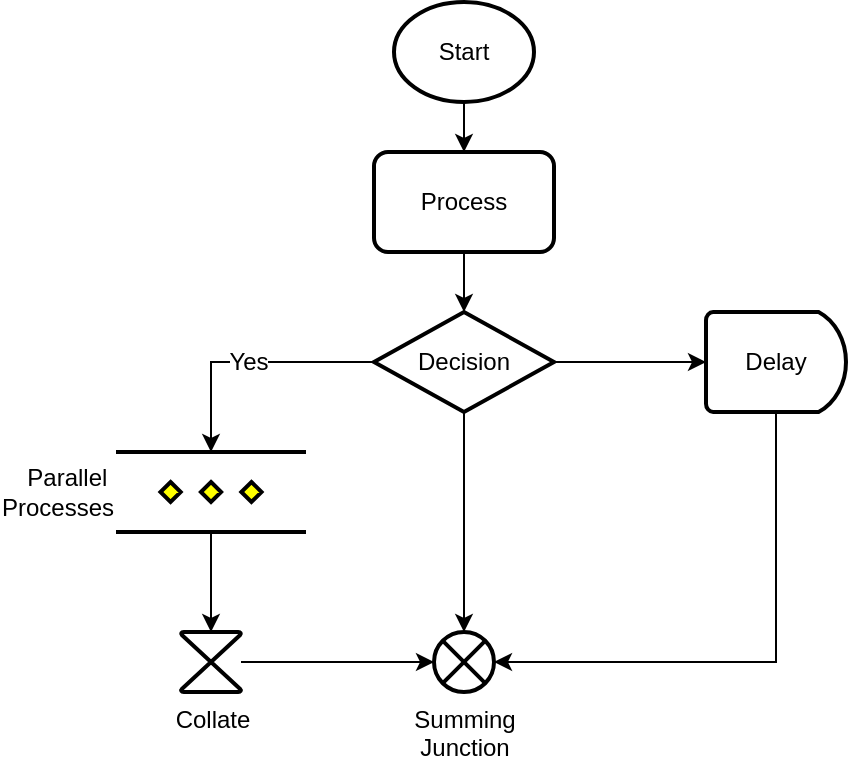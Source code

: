 <mxfile version="24.6.4" type="github">
  <diagram name="Page-1" id="qc9XOvDHnWh2Yl0Ha1W_">
    <mxGraphModel dx="1434" dy="738" grid="1" gridSize="10" guides="1" tooltips="1" connect="1" arrows="1" fold="1" page="0" pageScale="1" pageWidth="827" pageHeight="1169" background="none" math="0" shadow="0">
      <root>
        <mxCell id="0" />
        <mxCell id="1" parent="0" />
        <mxCell id="IbgBJedCj_50v60WXrx7-5" style="edgeStyle=orthogonalEdgeStyle;rounded=0;orthogonalLoop=1;jettySize=auto;html=1;entryX=0.5;entryY=0;entryDx=0;entryDy=0;" edge="1" parent="1" source="IbgBJedCj_50v60WXrx7-1" target="IbgBJedCj_50v60WXrx7-4">
          <mxGeometry relative="1" as="geometry" />
        </mxCell>
        <mxCell id="IbgBJedCj_50v60WXrx7-1" value="Start" style="strokeWidth=2;html=1;shape=mxgraph.flowchart.start_1;whiteSpace=wrap;spacing=12;" vertex="1" parent="1">
          <mxGeometry x="379" y="75" width="70" height="50" as="geometry" />
        </mxCell>
        <mxCell id="IbgBJedCj_50v60WXrx7-7" style="edgeStyle=orthogonalEdgeStyle;rounded=0;orthogonalLoop=1;jettySize=auto;html=1;" edge="1" parent="1" source="IbgBJedCj_50v60WXrx7-4" target="IbgBJedCj_50v60WXrx7-6">
          <mxGeometry relative="1" as="geometry" />
        </mxCell>
        <mxCell id="IbgBJedCj_50v60WXrx7-4" value="Process" style="rounded=1;whiteSpace=wrap;html=1;absoluteArcSize=1;arcSize=14;strokeWidth=2;spacing=12;" vertex="1" parent="1">
          <mxGeometry x="369" y="150" width="90" height="50" as="geometry" />
        </mxCell>
        <mxCell id="IbgBJedCj_50v60WXrx7-11" style="edgeStyle=orthogonalEdgeStyle;rounded=0;orthogonalLoop=1;jettySize=auto;html=1;" edge="1" parent="1" source="IbgBJedCj_50v60WXrx7-6" target="IbgBJedCj_50v60WXrx7-10">
          <mxGeometry relative="1" as="geometry" />
        </mxCell>
        <mxCell id="IbgBJedCj_50v60WXrx7-6" value="Decision" style="strokeWidth=2;html=1;shape=mxgraph.flowchart.decision;whiteSpace=wrap;spacing=12;" vertex="1" parent="1">
          <mxGeometry x="369" y="230" width="90" height="50" as="geometry" />
        </mxCell>
        <mxCell id="IbgBJedCj_50v60WXrx7-15" style="edgeStyle=orthogonalEdgeStyle;rounded=0;orthogonalLoop=1;jettySize=auto;html=1;" edge="1" parent="1" source="IbgBJedCj_50v60WXrx7-8" target="IbgBJedCj_50v60WXrx7-14">
          <mxGeometry relative="1" as="geometry" />
        </mxCell>
        <mxCell id="IbgBJedCj_50v60WXrx7-8" value="Parallel&amp;nbsp;&lt;div&gt;Processes&lt;/div&gt;" style="verticalLabelPosition=middle;verticalAlign=middle;html=1;shape=mxgraph.flowchart.parallel_mode;pointerEvents=1;strokeWidth=2;labelPosition=left;align=right;" vertex="1" parent="1">
          <mxGeometry x="240" y="300" width="95" height="40" as="geometry" />
        </mxCell>
        <mxCell id="IbgBJedCj_50v60WXrx7-9" value="Yes" style="edgeStyle=orthogonalEdgeStyle;rounded=0;orthogonalLoop=1;jettySize=auto;html=1;entryX=0.5;entryY=0;entryDx=0;entryDy=0;entryPerimeter=0;fontSize=12;" edge="1" parent="1" source="IbgBJedCj_50v60WXrx7-6" target="IbgBJedCj_50v60WXrx7-8">
          <mxGeometry relative="1" as="geometry" />
        </mxCell>
        <mxCell id="IbgBJedCj_50v60WXrx7-10" value="Delay" style="strokeWidth=2;html=1;shape=mxgraph.flowchart.delay;whiteSpace=wrap;spacing=12;" vertex="1" parent="1">
          <mxGeometry x="535" y="230" width="70" height="50" as="geometry" />
        </mxCell>
        <mxCell id="IbgBJedCj_50v60WXrx7-14" value="Collate" style="verticalLabelPosition=bottom;verticalAlign=top;html=1;shape=mxgraph.flowchart.collate;strokeWidth=2;" vertex="1" parent="1">
          <mxGeometry x="272.5" y="390" width="30" height="30" as="geometry" />
        </mxCell>
        <mxCell id="IbgBJedCj_50v60WXrx7-16" value="Summing&lt;div&gt;Junction&lt;/div&gt;" style="verticalLabelPosition=bottom;verticalAlign=top;html=1;shape=mxgraph.flowchart.or;strokeWidth=2;direction=south;" vertex="1" parent="1">
          <mxGeometry x="399" y="390" width="30" height="30" as="geometry" />
        </mxCell>
        <mxCell id="IbgBJedCj_50v60WXrx7-18" style="edgeStyle=orthogonalEdgeStyle;rounded=0;orthogonalLoop=1;jettySize=auto;html=1;entryX=0;entryY=0.5;entryDx=0;entryDy=0;entryPerimeter=0;fontFamily=Helvetica;fontSize=12;fontColor=default;" edge="1" parent="1" source="IbgBJedCj_50v60WXrx7-6" target="IbgBJedCj_50v60WXrx7-16">
          <mxGeometry relative="1" as="geometry" />
        </mxCell>
        <mxCell id="IbgBJedCj_50v60WXrx7-19" style="edgeStyle=orthogonalEdgeStyle;rounded=0;orthogonalLoop=1;jettySize=auto;html=1;entryX=0.5;entryY=1;entryDx=0;entryDy=0;entryPerimeter=0;fontFamily=Helvetica;fontSize=12;fontColor=default;" edge="1" parent="1" source="IbgBJedCj_50v60WXrx7-14" target="IbgBJedCj_50v60WXrx7-16">
          <mxGeometry relative="1" as="geometry" />
        </mxCell>
        <mxCell id="IbgBJedCj_50v60WXrx7-20" style="edgeStyle=orthogonalEdgeStyle;rounded=0;orthogonalLoop=1;jettySize=auto;html=1;entryX=0.5;entryY=0;entryDx=0;entryDy=0;entryPerimeter=0;fontFamily=Helvetica;fontSize=12;fontColor=default;" edge="1" parent="1" source="IbgBJedCj_50v60WXrx7-10" target="IbgBJedCj_50v60WXrx7-16">
          <mxGeometry relative="1" as="geometry">
            <Array as="points">
              <mxPoint x="570" y="405" />
            </Array>
          </mxGeometry>
        </mxCell>
      </root>
    </mxGraphModel>
  </diagram>
</mxfile>

